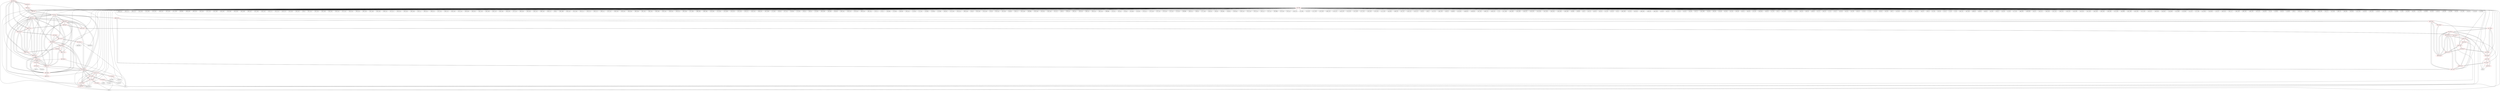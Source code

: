 graph {
	563 [label="(563) R35_T2" color=red]
	564 [label="(564) R52_T1"]
	562 [label="(562) T22_T1"]
	583 [label="(583) T14_T1"]
	584 [label="(584) T15_T1"]
	586 [label="(586) T17_T1"]
	585 [label="(585) T16_T1"]
	599 [label="(599) R35_T1"]
	564 [label="(564) R52_T1" color=red]
	569 [label="(569) D1_T"]
	563 [label="(563) R35_T2"]
	562 [label="(562) T22_T1"]
	565 [label="(565) R58_T1" color=red]
	567 [label="(567) D2_T"]
	574 [label="(574) R40_T2"]
	588 [label="(588) R27_T1"]
	589 [label="(589) R28_T1"]
	590 [label="(590) R29_T1"]
	594 [label="(594) R30_T1"]
	599 [label="(599) R35_T1"]
	566 [label="(566) R57_T1"]
	566 [label="(566) R57_T1" color=red]
	567 [label="(567) D2_T"]
	565 [label="(565) R58_T1"]
	567 [label="(567) D2_T" color=red]
	565 [label="(565) R58_T1"]
	574 [label="(574) R40_T2"]
	588 [label="(588) R27_T1"]
	589 [label="(589) R28_T1"]
	590 [label="(590) R29_T1"]
	594 [label="(594) R30_T1"]
	599 [label="(599) R35_T1"]
	569 [label="(569) D1_T"]
	568 [label="(568) C8_T"]
	566 [label="(566) R57_T1"]
	608 [label="(608) R15_P1"]
	568 [label="(568) C8_T" color=red]
	569 [label="(569) D1_T"]
	567 [label="(567) D2_T"]
	569 [label="(569) D1_T" color=red]
	567 [label="(567) D2_T"]
	568 [label="(568) C8_T"]
	564 [label="(564) R52_T1"]
	570 [label="(570) R36_T2" color=red]
	105 [label="(105) U9"]
	4 [label="(4) TP3"]
	239 [label="(239) J5"]
	174 [label="(174) R57"]
	9 [label="(9) U1"]
	575 [label="(575) T18_T2"]
	571 [label="(571) R37_T2" color=red]
	239 [label="(239) J5"]
	576 [label="(576) T19_T2"]
	572 [label="(572) R38_T2" color=red]
	239 [label="(239) J5"]
	9 [label="(9) U1"]
	577 [label="(577) T20_T2"]
	573 [label="(573) R39_T2" color=red]
	9 [label="(9) U1"]
	212 [label="(212) J4"]
	217 [label="(217) R71"]
	578 [label="(578) T21_T2"]
	574 [label="(574) R40_T2" color=red]
	567 [label="(567) D2_T"]
	565 [label="(565) R58_T1"]
	588 [label="(588) R27_T1"]
	589 [label="(589) R28_T1"]
	590 [label="(590) R29_T1"]
	594 [label="(594) R30_T1"]
	599 [label="(599) R35_T1"]
	577 [label="(577) T20_T2"]
	578 [label="(578) T21_T2"]
	576 [label="(576) T19_T2"]
	562 [label="(562) T22_T1"]
	575 [label="(575) T18_T2"]
	575 [label="(575) T18_T2" color=red]
	577 [label="(577) T20_T2"]
	578 [label="(578) T21_T2"]
	576 [label="(576) T19_T2"]
	574 [label="(574) R40_T2"]
	562 [label="(562) T22_T1"]
	570 [label="(570) R36_T2"]
	576 [label="(576) T19_T2" color=red]
	577 [label="(577) T20_T2"]
	578 [label="(578) T21_T2"]
	574 [label="(574) R40_T2"]
	562 [label="(562) T22_T1"]
	575 [label="(575) T18_T2"]
	571 [label="(571) R37_T2"]
	577 [label="(577) T20_T2" color=red]
	578 [label="(578) T21_T2"]
	576 [label="(576) T19_T2"]
	574 [label="(574) R40_T2"]
	562 [label="(562) T22_T1"]
	575 [label="(575) T18_T2"]
	572 [label="(572) R38_T2"]
	578 [label="(578) T21_T2" color=red]
	577 [label="(577) T20_T2"]
	576 [label="(576) T19_T2"]
	574 [label="(574) R40_T2"]
	562 [label="(562) T22_T1"]
	575 [label="(575) T18_T2"]
	573 [label="(573) R39_T2"]
	579 [label="(579) T10_T1" color=red]
	587 [label="(587) R23_T1"]
	595 [label="(595) R31_T1"]
	588 [label="(588) R27_T1"]
	580 [label="(580) T11_T1" color=red]
	592 [label="(592) R24_T1"]
	596 [label="(596) R32_T1"]
	589 [label="(589) R28_T1"]
	581 [label="(581) T12_T1" color=red]
	597 [label="(597) R33_T1"]
	590 [label="(590) R29_T1"]
	591 [label="(591) R25_T1"]
	582 [label="(582) T13_T1" color=red]
	598 [label="(598) R34_T1"]
	594 [label="(594) R30_T1"]
	593 [label="(593) R26_T1"]
	583 [label="(583) T14_T1" color=red]
	584 [label="(584) T15_T1"]
	586 [label="(586) T17_T1"]
	585 [label="(585) T16_T1"]
	599 [label="(599) R35_T1"]
	563 [label="(563) R35_T2"]
	595 [label="(595) R31_T1"]
	584 [label="(584) T15_T1" color=red]
	583 [label="(583) T14_T1"]
	586 [label="(586) T17_T1"]
	585 [label="(585) T16_T1"]
	599 [label="(599) R35_T1"]
	563 [label="(563) R35_T2"]
	596 [label="(596) R32_T1"]
	585 [label="(585) T16_T1" color=red]
	583 [label="(583) T14_T1"]
	584 [label="(584) T15_T1"]
	586 [label="(586) T17_T1"]
	599 [label="(599) R35_T1"]
	563 [label="(563) R35_T2"]
	597 [label="(597) R33_T1"]
	586 [label="(586) T17_T1" color=red]
	583 [label="(583) T14_T1"]
	584 [label="(584) T15_T1"]
	585 [label="(585) T16_T1"]
	599 [label="(599) R35_T1"]
	563 [label="(563) R35_T2"]
	598 [label="(598) R34_T1"]
	587 [label="(587) R23_T1" color=red]
	158 [label="(158) L3"]
	105 [label="(105) U9"]
	163 [label="(163) C94"]
	579 [label="(579) T10_T1"]
	588 [label="(588) R27_T1" color=red]
	567 [label="(567) D2_T"]
	565 [label="(565) R58_T1"]
	574 [label="(574) R40_T2"]
	589 [label="(589) R28_T1"]
	590 [label="(590) R29_T1"]
	594 [label="(594) R30_T1"]
	599 [label="(599) R35_T1"]
	595 [label="(595) R31_T1"]
	579 [label="(579) T10_T1"]
	589 [label="(589) R28_T1" color=red]
	567 [label="(567) D2_T"]
	565 [label="(565) R58_T1"]
	574 [label="(574) R40_T2"]
	588 [label="(588) R27_T1"]
	590 [label="(590) R29_T1"]
	594 [label="(594) R30_T1"]
	599 [label="(599) R35_T1"]
	596 [label="(596) R32_T1"]
	580 [label="(580) T11_T1"]
	590 [label="(590) R29_T1" color=red]
	567 [label="(567) D2_T"]
	565 [label="(565) R58_T1"]
	574 [label="(574) R40_T2"]
	588 [label="(588) R27_T1"]
	589 [label="(589) R28_T1"]
	594 [label="(594) R30_T1"]
	599 [label="(599) R35_T1"]
	597 [label="(597) R33_T1"]
	581 [label="(581) T12_T1"]
	591 [label="(591) R25_T1" color=red]
	9 [label="(9) U1"]
	345 [label="(345) R121"]
	356 [label="(356) U35"]
	581 [label="(581) T12_T1"]
	592 [label="(592) R24_T1" color=red]
	239 [label="(239) J5"]
	9 [label="(9) U1"]
	580 [label="(580) T11_T1"]
	593 [label="(593) R26_T1" color=red]
	239 [label="(239) J5"]
	9 [label="(9) U1"]
	582 [label="(582) T13_T1"]
	594 [label="(594) R30_T1" color=red]
	567 [label="(567) D2_T"]
	565 [label="(565) R58_T1"]
	574 [label="(574) R40_T2"]
	588 [label="(588) R27_T1"]
	589 [label="(589) R28_T1"]
	590 [label="(590) R29_T1"]
	599 [label="(599) R35_T1"]
	582 [label="(582) T13_T1"]
	598 [label="(598) R34_T1"]
	595 [label="(595) R31_T1" color=red]
	588 [label="(588) R27_T1"]
	579 [label="(579) T10_T1"]
	583 [label="(583) T14_T1"]
	596 [label="(596) R32_T1" color=red]
	584 [label="(584) T15_T1"]
	580 [label="(580) T11_T1"]
	589 [label="(589) R28_T1"]
	597 [label="(597) R33_T1" color=red]
	585 [label="(585) T16_T1"]
	590 [label="(590) R29_T1"]
	581 [label="(581) T12_T1"]
	598 [label="(598) R34_T1" color=red]
	586 [label="(586) T17_T1"]
	582 [label="(582) T13_T1"]
	594 [label="(594) R30_T1"]
	599 [label="(599) R35_T1" color=red]
	567 [label="(567) D2_T"]
	565 [label="(565) R58_T1"]
	574 [label="(574) R40_T2"]
	588 [label="(588) R27_T1"]
	589 [label="(589) R28_T1"]
	590 [label="(590) R29_T1"]
	594 [label="(594) R30_T1"]
	583 [label="(583) T14_T1"]
	584 [label="(584) T15_T1"]
	586 [label="(586) T17_T1"]
	585 [label="(585) T16_T1"]
	563 [label="(563) R35_T2"]
	600 [label="(600) T3_P1" color=red]
	604 [label="(604) R14_P1"]
	605 [label="(605) T6_P1"]
	603 [label="(603) R13_P1"]
	602 [label="(602) R12_P1"]
	601 [label="(601) T2_P1"]
	601 [label="(601) T2_P1" color=red]
	603 [label="(603) R13_P1"]
	600 [label="(600) T3_P1"]
	602 [label="(602) R12_P1"]
	607 [label="(607) T5_P1"]
	608 [label="(608) R15_P1"]
	602 [label="(602) R12_P1" color=red]
	613 [label="(613) R21_P1"]
	609 [label="(609) R16_P1"]
	606 [label="(606) R17_P1"]
	603 [label="(603) R13_P1"]
	600 [label="(600) T3_P1"]
	601 [label="(601) T2_P1"]
	603 [label="(603) R13_P1" color=red]
	617 [label="(617) T4_P1"]
	600 [label="(600) T3_P1"]
	602 [label="(602) R12_P1"]
	601 [label="(601) T2_P1"]
	604 [label="(604) R14_P1" color=red]
	9 [label="(9) U1"]
	600 [label="(600) T3_P1"]
	605 [label="(605) T6_P1"]
	605 [label="(605) T6_P1" color=red]
	604 [label="(604) R14_P1"]
	600 [label="(600) T3_P1"]
	614 [label="(614) R22_P1"]
	606 [label="(606) R17_P1"]
	606 [label="(606) R17_P1" color=red]
	613 [label="(613) R21_P1"]
	609 [label="(609) R16_P1"]
	602 [label="(602) R12_P1"]
	614 [label="(614) R22_P1"]
	605 [label="(605) T6_P1"]
	607 [label="(607) T5_P1" color=red]
	601 [label="(601) T2_P1"]
	608 [label="(608) R15_P1"]
	609 [label="(609) R16_P1"]
	610 [label="(610) R20_P1"]
	608 [label="(608) R15_P1" color=red]
	567 [label="(567) D2_T"]
	601 [label="(601) T2_P1"]
	607 [label="(607) T5_P1"]
	609 [label="(609) R16_P1" color=red]
	613 [label="(613) R21_P1"]
	602 [label="(602) R12_P1"]
	606 [label="(606) R17_P1"]
	607 [label="(607) T5_P1"]
	610 [label="(610) R20_P1"]
	610 [label="(610) R20_P1" color=red]
	611 [label="(611) T8_P1"]
	609 [label="(609) R16_P1"]
	607 [label="(607) T5_P1"]
	611 [label="(611) T8_P1" color=red]
	612 [label="(612) T9_P1"]
	613 [label="(613) R21_P1"]
	615 [label="(615) R19_P1"]
	610 [label="(610) R20_P1"]
	612 [label="(612) T9_P1" color=red]
	614 [label="(614) R22_P1"]
	613 [label="(613) R21_P1"]
	611 [label="(611) T8_P1"]
	615 [label="(615) R19_P1"]
	613 [label="(613) R21_P1" color=red]
	609 [label="(609) R16_P1"]
	602 [label="(602) R12_P1"]
	606 [label="(606) R17_P1"]
	612 [label="(612) T9_P1"]
	611 [label="(611) T8_P1"]
	615 [label="(615) R19_P1"]
	614 [label="(614) R22_P1" color=red]
	612 [label="(612) T9_P1"]
	605 [label="(605) T6_P1"]
	606 [label="(606) R17_P1"]
	615 [label="(615) R19_P1" color=red]
	612 [label="(612) T9_P1"]
	613 [label="(613) R21_P1"]
	611 [label="(611) T8_P1"]
	616 [label="(616) T7_P1"]
	616 [label="(616) T7_P1" color=red]
	618 [label="(618) R1_P1"]
	617 [label="(617) T4_P1"]
	8 [label="(8) U3"]
	615 [label="(615) R19_P1"]
	617 [label="(617) T4_P1" color=red]
	603 [label="(603) R13_P1"]
	618 [label="(618) R1_P1"]
	616 [label="(616) T7_P1"]
	8 [label="(8) U3"]
	618 [label="(618) R1_P1" color=red]
	617 [label="(617) T4_P1"]
	616 [label="(616) T7_P1"]
	8 [label="(8) U3"]
	619 [label="(619) GND" color=red]
	396 [label="(396) C223"]
	395 [label="(395) C174"]
	394 [label="(394) C170"]
	414 [label="(414) C164"]
	412 [label="(412) C200"]
	413 [label="(413) C201"]
	406 [label="(406) C181"]
	407 [label="(407) C185"]
	411 [label="(411) C196"]
	209 [label="(209) R65"]
	408 [label="(408) C189"]
	409 [label="(409) C193"]
	410 [label="(410) C192"]
	417 [label="(417) C176"]
	415 [label="(415) C168"]
	433 [label="(433) C182"]
	204 [label="(204) C269"]
	434 [label="(434) C186"]
	435 [label="(435) C188"]
	436 [label="(436) C197"]
	437 [label="(437) C204"]
	432 [label="(432) C125"]
	416 [label="(416) C172"]
	431 [label="(431) C123"]
	418 [label="(418) C179"]
	419 [label="(419) C183"]
	420 [label="(420) C187"]
	195 [label="(195) J3"]
	421 [label="(421) C191"]
	422 [label="(422) C195"]
	423 [label="(423) C198"]
	424 [label="(424) C202"]
	403 [label="(403) C232"]
	397 [label="(397) C225"]
	404 [label="(404) C234"]
	399 [label="(399) C224"]
	400 [label="(400) C226"]
	401 [label="(401) C228"]
	402 [label="(402) C230"]
	398 [label="(398) C222"]
	427 [label="(427) C217"]
	428 [label="(428) C219"]
	429 [label="(429) C235"]
	430 [label="(430) C236"]
	202 [label="(202) U11"]
	383 [label="(383) C231"]
	208 [label="(208) C275"]
	207 [label="(207) C274"]
	206 [label="(206) C273"]
	405 [label="(405) C220"]
	447 [label="(447) C124"]
	439 [label="(439) C206"]
	440 [label="(440) C207"]
	441 [label="(441) C156"]
	442 [label="(442) C169"]
	443 [label="(443) C178"]
	444 [label="(444) C184"]
	445 [label="(445) C190"]
	197 [label="(197) C110"]
	446 [label="(446) C194"]
	196 [label="(196) C109"]
	455 [label="(455) C122"]
	448 [label="(448) C126"]
	449 [label="(449) C127"]
	194 [label="(194) J2"]
	465 [label="(465) C288"]
	450 [label="(450) C155"]
	451 [label="(451) C160"]
	452 [label="(452) C171"]
	453 [label="(453) C173"]
	454 [label="(454) C175"]
	198 [label="(198) C111"]
	457 [label="(457) C227"]
	458 [label="(458) C229"]
	459 [label="(459) C233"]
	464 [label="(464) C264"]
	460 [label="(460) C246"]
	461 [label="(461) C247"]
	462 [label="(462) C252"]
	463 [label="(463) C260"]
	392 [label="(392) C162"]
	438 [label="(438) C205"]
	426 [label="(426) C215"]
	393 [label="(393) C166"]
	471 [label="(471) C282"]
	468 [label="(468) C285"]
	469 [label="(469) C284"]
	470 [label="(470) C283"]
	472 [label="(472) C281"]
	473 [label="(473) C280"]
	474 [label="(474) C279"]
	475 [label="(475) C278"]
	476 [label="(476) C277"]
	425 [label="(425) C213"]
	466 [label="(466) C287"]
	467 [label="(467) C286"]
	9 [label="(9) U1"]
	172 [label="(172) C82"]
	106 [label="(106) U8"]
	107 [label="(107) U10"]
	181 [label="(181) R50"]
	173 [label="(173) C83"]
	105 [label="(105) U9"]
	104 [label="(104) U5"]
	108 [label="(108) U4"]
	170 [label="(170) C80"]
	382 [label="(382) C208"]
	166 [label="(166) C98"]
	168 [label="(168) C99"]
	169 [label="(169) C102"]
	203 [label="(203) C270"]
	379 [label="(379) C216"]
	380 [label="(380) C218"]
	381 [label="(381) C221"]
	178 [label="(178) C71"]
	179 [label="(179) U7"]
	162 [label="(162) R58"]
	176 [label="(176) C69"]
	148 [label="(148) C88"]
	149 [label="(149) C101"]
	151 [label="(151) R52"]
	171 [label="(171) C81"]
	153 [label="(153) R61"]
	155 [label="(155) R54"]
	157 [label="(157) R63"]
	146 [label="(146) C87"]
	147 [label="(147) C100"]
	325 [label="(325) C147"]
	306 [label="(306) C138"]
	241 [label="(241) J6"]
	324 [label="(324) C146"]
	314 [label="(314) C139"]
	237 [label="(237) J8"]
	310 [label="(310) C141"]
	301 [label="(301) U28"]
	242 [label="(242) JP3"]
	234 [label="(234) U17"]
	322 [label="(322) C148"]
	238 [label="(238) FB4"]
	323 [label="(323) C149"]
	319 [label="(319) U26"]
	318 [label="(318) C140"]
	321 [label="(321) U27"]
	239 [label="(239) J5"]
	240 [label="(240) X1"]
	299 [label="(299) U30"]
	300 [label="(300) U31"]
	295 [label="(295) U29"]
	296 [label="(296) U23"]
	284 [label="(284) C132"]
	285 [label="(285) C133"]
	288 [label="(288) R98"]
	274 [label="(274) U21"]
	287 [label="(287) Q2"]
	279 [label="(279) J10"]
	252 [label="(252) DS6"]
	251 [label="(251) DS5"]
	278 [label="(278) C137"]
	275 [label="(275) C134"]
	257 [label="(257) U18"]
	276 [label="(276) C135"]
	272 [label="(272) U22"]
	273 [label="(273) U20"]
	249 [label="(249) R88"]
	248 [label="(248) C131"]
	283 [label="(283) D5"]
	277 [label="(277) C136"]
	256 [label="(256) SW1"]
	282 [label="(282) D4"]
	359 [label="(359) FB5"]
	228 [label="(228) R75"]
	353 [label="(353) R125"]
	230 [label="(230) C116"]
	231 [label="(231) C118"]
	232 [label="(232) C114"]
	233 [label="(233) C117"]
	227 [label="(227) U13"]
	212 [label="(212) J4"]
	355 [label="(355) FB6"]
	356 [label="(356) U35"]
	357 [label="(357) U36"]
	210 [label="(210) U12"]
	229 [label="(229) C115"]
	211 [label="(211) BT1"]
	372 [label="(372) U32"]
	271 [label="(271) C130"]
	270 [label="(270) C128"]
	269 [label="(269) C119"]
	376 [label="(376) C157"]
	263 [label="(263) C129"]
	374 [label="(374) C150"]
	375 [label="(375) C158"]
	377 [label="(377) C121"]
	378 [label="(378) C120"]
	370 [label="(370) C153"]
	371 [label="(371) C154"]
	262 [label="(262) DS3"]
	366 [label="(366) U34"]
	337 [label="(337) U37"]
	226 [label="(226) C113"]
	225 [label="(225) C112"]
	223 [label="(223) D1"]
	350 [label="(350) J7"]
	221 [label="(221) U14"]
	340 [label="(340) C159"]
	342 [label="(342) J13"]
	346 [label="(346) JP4"]
	347 [label="(347) R122"]
	348 [label="(348) R123"]
	349 [label="(349) R124"]
	367 [label="(367) U33"]
	368 [label="(368) C151"]
	369 [label="(369) C152"]
	8 [label="(8) U3"]
	7 [label="(7) U2"]
	527 [label="(527) C248"]
	536 [label="(536) C265"]
	535 [label="(535) C258"]
	534 [label="(534) C257"]
	533 [label="(533) C255"]
	532 [label="(532) C254"]
	531 [label="(531) C253"]
	530 [label="(530) C251"]
	529 [label="(529) C250"]
	528 [label="(528) C249"]
	39 [label="(39) R30"]
	38 [label="(38) R29"]
	54 [label="(54) C2"]
	50 [label="(50) C13"]
	46 [label="(46) C32"]
	49 [label="(49) C10"]
	51 [label="(51) C16"]
	45 [label="(45) C29"]
	55 [label="(55) C5"]
	509 [label="(509) C256"]
	52 [label="(52) C19"]
	503 [label="(503) U42"]
	508 [label="(508) C261"]
	496 [label="(496) U43"]
	494 [label="(494) C244"]
	44 [label="(44) C49"]
	48 [label="(48) C52"]
	47 [label="(47) C28"]
	75 [label="(75) C15"]
	53 [label="(53) C22"]
	59 [label="(59) C60"]
	65 [label="(65) C11"]
	553 [label="(553) C266"]
	58 [label="(58) C59"]
	89 [label="(89) C36"]
	93 [label="(93) C48"]
	92 [label="(92) C45"]
	91 [label="(91) C42"]
	90 [label="(90) C39"]
	94 [label="(94) C51"]
	88 [label="(88) C33"]
	87 [label="(87) C30"]
	550 [label="(550) R152"]
	86 [label="(86) C53"]
	57 [label="(57) C25"]
	56 [label="(56) C1"]
	551 [label="(551) U49"]
	70 [label="(70) C26"]
	559 [label="(559) Q4"]
	69 [label="(69) C23"]
	68 [label="(68) C20"]
	558 [label="(558) Q3"]
	67 [label="(67) C17"]
	66 [label="(66) C14"]
	71 [label="(71) C3"]
	79 [label="(79) C27"]
	83 [label="(83) C44"]
	82 [label="(82) C41"]
	81 [label="(81) C38"]
	80 [label="(80) C35"]
	78 [label="(78) C24"]
	77 [label="(77) C21"]
	76 [label="(76) C18"]
	96 [label="(96) C61"]
	85 [label="(85) C50"]
	99 [label="(99) C7"]
	103 [label="(103) C58"]
	102 [label="(102) C57"]
	101 [label="(101) C34"]
	100 [label="(100) C31"]
	84 [label="(84) C47"]
	98 [label="(98) C4"]
	97 [label="(97) C62"]
	95 [label="(95) C54"]
	74 [label="(74) C12"]
	73 [label="(73) C9"]
	72 [label="(72) C6"]
	481 [label="(481) U41"]
	487 [label="(487) U46"]
	486 [label="(486) J18"]
	485 [label="(485) D8"]
	484 [label="(484) J16"]
	43 [label="(43) C46"]
	478 [label="(478) J17"]
	42 [label="(42) C43"]
	41 [label="(41) C40"]
	477 [label="(477) U45"]
	488 [label="(488) SW3"]
	490 [label="(490) R138"]
	40 [label="(40) C37"]
	545 [label="(545) C211"]
	549 [label="(549) C245"]
	547 [label="(547) C212"]
	546 [label="(546) C214"]
	544 [label="(544) C210"]
	543 [label="(543) C209"]
	542 [label="(542) C241"]
	541 [label="(541) C242"]
	540 [label="(540) C259"]
	539 [label="(539) C243"]
	538 [label="(538) C263"]
	537 [label="(537) C262"]
	493 [label="(493) FB9"]
	491 [label="(491) C238"]
	502 [label="(502) C240"]
	501 [label="(501) C239"]
	500 [label="(500) C237"]
	499 [label="(499) R136"]
	520 [label="(520) R147"]
	519 [label="(519) R146"]
	521 [label="(521) R148"]
	513 [label="(513) R144"]
	512 [label="(512) U47"]
	517 [label="(517) U48"]
	515 [label="(515) R141"]
	516 [label="(516) R142"]
	125 [label="(125) C67"]
	390 [label="(390) C161"]
	391 [label="(391) C177"]
	384 [label="(384) C199"]
	389 [label="(389) C165"]
	386 [label="(386) C163"]
	387 [label="(387) C167"]
	184 [label="(184) C93"]
	61 [label="(61) C8"]
	118 [label="(118) R42"]
	60 [label="(60) C55"]
	120 [label="(120) R45"]
	193 [label="(193) J1"]
	186 [label="(186) C276"]
	385 [label="(385) C203"]
	122 [label="(122) R40"]
	388 [label="(388) C180"]
	191 [label="(191) C77"]
	187 [label="(187) C96"]
	188 [label="(188) C70"]
	189 [label="(189) C68"]
	190 [label="(190) C90"]
	141 [label="(141) C104"]
	140 [label="(140) C92"]
	139 [label="(139) C103"]
	129 [label="(129) C65"]
	132 [label="(132) C79"]
	131 [label="(131) C78"]
	12 [label="(12) R28"]
	11 [label="(11) R2"]
	130 [label="(130) C66"]
	63 [label="(63) C63"]
	111 [label="(111) C76"]
	109 [label="(109) R59"]
	62 [label="(62) C56"]
	138 [label="(138) C91"]
	134 [label="(134) C86"]
	133 [label="(133) R46"]
	64 [label="(64) C64"]
	137 [label="(137) C85"]
	136 [label="(136) C97"]
	135 [label="(135) C84"]
	113 [label="(113) R34"]
	579 [label="(579) T10_T1"]
	580 [label="(580) T11_T1"]
	581 [label="(581) T12_T1"]
	582 [label="(582) T13_T1"]
	577 [label="(577) T20_T2"]
	583 [label="(583) T14_T1"]
	584 [label="(584) T15_T1"]
	575 [label="(575) T18_T2"]
	578 [label="(578) T21_T2"]
	576 [label="(576) T19_T2"]
	568 [label="(568) C8_T"]
	585 [label="(585) T16_T1"]
	586 [label="(586) T17_T1"]
	567 [label="(567) D2_T"]
	562 [label="(562) T22_T1"]
	566 [label="(566) R57_T1"]
	600 [label="(600) T3_P1"]
	617 [label="(617) T4_P1"]
	616 [label="(616) T7_P1"]
	607 [label="(607) T5_P1"]
	612 [label="(612) T9_P1"]
	611 [label="(611) T8_P1"]
	605 [label="(605) T6_P1"]
	601 [label="(601) T2_P1"]
	563 -- 564
	563 -- 562
	563 -- 583
	563 -- 584
	563 -- 586
	563 -- 585
	563 -- 599
	564 -- 569
	564 -- 563
	564 -- 562
	565 -- 567
	565 -- 574
	565 -- 588
	565 -- 589
	565 -- 590
	565 -- 594
	565 -- 599
	565 -- 566
	566 -- 567
	566 -- 565
	567 -- 565
	567 -- 574
	567 -- 588
	567 -- 589
	567 -- 590
	567 -- 594
	567 -- 599
	567 -- 569
	567 -- 568
	567 -- 566
	567 -- 608
	568 -- 569
	568 -- 567
	569 -- 567
	569 -- 568
	569 -- 564
	570 -- 105
	570 -- 4
	570 -- 239
	570 -- 174
	570 -- 9
	570 -- 575
	571 -- 239
	571 -- 576
	572 -- 239
	572 -- 9
	572 -- 577
	573 -- 9
	573 -- 212
	573 -- 217
	573 -- 578
	574 -- 567
	574 -- 565
	574 -- 588
	574 -- 589
	574 -- 590
	574 -- 594
	574 -- 599
	574 -- 577
	574 -- 578
	574 -- 576
	574 -- 562
	574 -- 575
	575 -- 577
	575 -- 578
	575 -- 576
	575 -- 574
	575 -- 562
	575 -- 570
	576 -- 577
	576 -- 578
	576 -- 574
	576 -- 562
	576 -- 575
	576 -- 571
	577 -- 578
	577 -- 576
	577 -- 574
	577 -- 562
	577 -- 575
	577 -- 572
	578 -- 577
	578 -- 576
	578 -- 574
	578 -- 562
	578 -- 575
	578 -- 573
	579 -- 587
	579 -- 595
	579 -- 588
	580 -- 592
	580 -- 596
	580 -- 589
	581 -- 597
	581 -- 590
	581 -- 591
	582 -- 598
	582 -- 594
	582 -- 593
	583 -- 584
	583 -- 586
	583 -- 585
	583 -- 599
	583 -- 563
	583 -- 595
	584 -- 583
	584 -- 586
	584 -- 585
	584 -- 599
	584 -- 563
	584 -- 596
	585 -- 583
	585 -- 584
	585 -- 586
	585 -- 599
	585 -- 563
	585 -- 597
	586 -- 583
	586 -- 584
	586 -- 585
	586 -- 599
	586 -- 563
	586 -- 598
	587 -- 158
	587 -- 105
	587 -- 163
	587 -- 579
	588 -- 567
	588 -- 565
	588 -- 574
	588 -- 589
	588 -- 590
	588 -- 594
	588 -- 599
	588 -- 595
	588 -- 579
	589 -- 567
	589 -- 565
	589 -- 574
	589 -- 588
	589 -- 590
	589 -- 594
	589 -- 599
	589 -- 596
	589 -- 580
	590 -- 567
	590 -- 565
	590 -- 574
	590 -- 588
	590 -- 589
	590 -- 594
	590 -- 599
	590 -- 597
	590 -- 581
	591 -- 9
	591 -- 345
	591 -- 356
	591 -- 581
	592 -- 239
	592 -- 9
	592 -- 580
	593 -- 239
	593 -- 9
	593 -- 582
	594 -- 567
	594 -- 565
	594 -- 574
	594 -- 588
	594 -- 589
	594 -- 590
	594 -- 599
	594 -- 582
	594 -- 598
	595 -- 588
	595 -- 579
	595 -- 583
	596 -- 584
	596 -- 580
	596 -- 589
	597 -- 585
	597 -- 590
	597 -- 581
	598 -- 586
	598 -- 582
	598 -- 594
	599 -- 567
	599 -- 565
	599 -- 574
	599 -- 588
	599 -- 589
	599 -- 590
	599 -- 594
	599 -- 583
	599 -- 584
	599 -- 586
	599 -- 585
	599 -- 563
	600 -- 604
	600 -- 605
	600 -- 603
	600 -- 602
	600 -- 601
	601 -- 603
	601 -- 600
	601 -- 602
	601 -- 607
	601 -- 608
	602 -- 613
	602 -- 609
	602 -- 606
	602 -- 603
	602 -- 600
	602 -- 601
	603 -- 617
	603 -- 600
	603 -- 602
	603 -- 601
	604 -- 9
	604 -- 600
	604 -- 605
	605 -- 604
	605 -- 600
	605 -- 614
	605 -- 606
	606 -- 613
	606 -- 609
	606 -- 602
	606 -- 614
	606 -- 605
	607 -- 601
	607 -- 608
	607 -- 609
	607 -- 610
	608 -- 567
	608 -- 601
	608 -- 607
	609 -- 613
	609 -- 602
	609 -- 606
	609 -- 607
	609 -- 610
	610 -- 611
	610 -- 609
	610 -- 607
	611 -- 612
	611 -- 613
	611 -- 615
	611 -- 610
	612 -- 614
	612 -- 613
	612 -- 611
	612 -- 615
	613 -- 609
	613 -- 602
	613 -- 606
	613 -- 612
	613 -- 611
	613 -- 615
	614 -- 612
	614 -- 605
	614 -- 606
	615 -- 612
	615 -- 613
	615 -- 611
	615 -- 616
	616 -- 618
	616 -- 617
	616 -- 8
	616 -- 615
	617 -- 603
	617 -- 618
	617 -- 616
	617 -- 8
	618 -- 617
	618 -- 616
	618 -- 8
	619 -- 396
	619 -- 395
	619 -- 394
	619 -- 414
	619 -- 412
	619 -- 413
	619 -- 406
	619 -- 407
	619 -- 411
	619 -- 209
	619 -- 408
	619 -- 409
	619 -- 410
	619 -- 417
	619 -- 415
	619 -- 433
	619 -- 204
	619 -- 434
	619 -- 435
	619 -- 436
	619 -- 437
	619 -- 432
	619 -- 416
	619 -- 431
	619 -- 418
	619 -- 419
	619 -- 420
	619 -- 195
	619 -- 421
	619 -- 422
	619 -- 423
	619 -- 424
	619 -- 403
	619 -- 397
	619 -- 404
	619 -- 399
	619 -- 400
	619 -- 401
	619 -- 402
	619 -- 398
	619 -- 427
	619 -- 428
	619 -- 429
	619 -- 430
	619 -- 202
	619 -- 383
	619 -- 208
	619 -- 207
	619 -- 206
	619 -- 405
	619 -- 447
	619 -- 439
	619 -- 440
	619 -- 441
	619 -- 442
	619 -- 443
	619 -- 444
	619 -- 445
	619 -- 197
	619 -- 446
	619 -- 196
	619 -- 455
	619 -- 448
	619 -- 449
	619 -- 194
	619 -- 465
	619 -- 450
	619 -- 451
	619 -- 452
	619 -- 453
	619 -- 454
	619 -- 198
	619 -- 457
	619 -- 458
	619 -- 459
	619 -- 464
	619 -- 460
	619 -- 461
	619 -- 462
	619 -- 463
	619 -- 392
	619 -- 438
	619 -- 426
	619 -- 393
	619 -- 471
	619 -- 468
	619 -- 469
	619 -- 470
	619 -- 472
	619 -- 473
	619 -- 474
	619 -- 475
	619 -- 476
	619 -- 425
	619 -- 466
	619 -- 467
	619 -- 9
	619 -- 172
	619 -- 106
	619 -- 107
	619 -- 181
	619 -- 173
	619 -- 105
	619 -- 104
	619 -- 108
	619 -- 170
	619 -- 382
	619 -- 166
	619 -- 168
	619 -- 169
	619 -- 203
	619 -- 379
	619 -- 380
	619 -- 381
	619 -- 178
	619 -- 179
	619 -- 162
	619 -- 176
	619 -- 148
	619 -- 149
	619 -- 151
	619 -- 171
	619 -- 153
	619 -- 155
	619 -- 157
	619 -- 146
	619 -- 147
	619 -- 325
	619 -- 306
	619 -- 241
	619 -- 324
	619 -- 314
	619 -- 237
	619 -- 310
	619 -- 301
	619 -- 242
	619 -- 234
	619 -- 322
	619 -- 238
	619 -- 323
	619 -- 319
	619 -- 318
	619 -- 321
	619 -- 239
	619 -- 240
	619 -- 299
	619 -- 300
	619 -- 295
	619 -- 296
	619 -- 284
	619 -- 285
	619 -- 288
	619 -- 274
	619 -- 287
	619 -- 279
	619 -- 252
	619 -- 251
	619 -- 278
	619 -- 275
	619 -- 257
	619 -- 276
	619 -- 272
	619 -- 273
	619 -- 249
	619 -- 248
	619 -- 283
	619 -- 277
	619 -- 256
	619 -- 282
	619 -- 359
	619 -- 228
	619 -- 353
	619 -- 230
	619 -- 231
	619 -- 232
	619 -- 233
	619 -- 227
	619 -- 212
	619 -- 355
	619 -- 356
	619 -- 357
	619 -- 210
	619 -- 229
	619 -- 211
	619 -- 372
	619 -- 271
	619 -- 270
	619 -- 269
	619 -- 376
	619 -- 263
	619 -- 374
	619 -- 375
	619 -- 377
	619 -- 378
	619 -- 370
	619 -- 371
	619 -- 262
	619 -- 366
	619 -- 337
	619 -- 226
	619 -- 225
	619 -- 223
	619 -- 350
	619 -- 221
	619 -- 340
	619 -- 342
	619 -- 346
	619 -- 347
	619 -- 348
	619 -- 349
	619 -- 367
	619 -- 368
	619 -- 369
	619 -- 8
	619 -- 7
	619 -- 527
	619 -- 536
	619 -- 535
	619 -- 534
	619 -- 533
	619 -- 532
	619 -- 531
	619 -- 530
	619 -- 529
	619 -- 528
	619 -- 39
	619 -- 38
	619 -- 54
	619 -- 50
	619 -- 46
	619 -- 49
	619 -- 51
	619 -- 45
	619 -- 55
	619 -- 509
	619 -- 52
	619 -- 503
	619 -- 508
	619 -- 496
	619 -- 494
	619 -- 44
	619 -- 48
	619 -- 47
	619 -- 75
	619 -- 53
	619 -- 59
	619 -- 65
	619 -- 553
	619 -- 58
	619 -- 89
	619 -- 93
	619 -- 92
	619 -- 91
	619 -- 90
	619 -- 94
	619 -- 88
	619 -- 87
	619 -- 550
	619 -- 86
	619 -- 57
	619 -- 56
	619 -- 551
	619 -- 70
	619 -- 559
	619 -- 69
	619 -- 68
	619 -- 558
	619 -- 67
	619 -- 66
	619 -- 71
	619 -- 79
	619 -- 83
	619 -- 82
	619 -- 81
	619 -- 80
	619 -- 78
	619 -- 77
	619 -- 76
	619 -- 96
	619 -- 85
	619 -- 99
	619 -- 103
	619 -- 102
	619 -- 101
	619 -- 100
	619 -- 84
	619 -- 98
	619 -- 97
	619 -- 95
	619 -- 74
	619 -- 73
	619 -- 72
	619 -- 481
	619 -- 487
	619 -- 486
	619 -- 485
	619 -- 484
	619 -- 43
	619 -- 478
	619 -- 42
	619 -- 41
	619 -- 477
	619 -- 488
	619 -- 490
	619 -- 40
	619 -- 545
	619 -- 549
	619 -- 547
	619 -- 546
	619 -- 544
	619 -- 543
	619 -- 542
	619 -- 541
	619 -- 540
	619 -- 539
	619 -- 538
	619 -- 537
	619 -- 493
	619 -- 491
	619 -- 502
	619 -- 501
	619 -- 500
	619 -- 499
	619 -- 520
	619 -- 519
	619 -- 521
	619 -- 513
	619 -- 512
	619 -- 517
	619 -- 515
	619 -- 516
	619 -- 125
	619 -- 390
	619 -- 391
	619 -- 384
	619 -- 389
	619 -- 386
	619 -- 387
	619 -- 184
	619 -- 61
	619 -- 118
	619 -- 60
	619 -- 120
	619 -- 193
	619 -- 186
	619 -- 385
	619 -- 122
	619 -- 388
	619 -- 191
	619 -- 187
	619 -- 188
	619 -- 189
	619 -- 190
	619 -- 141
	619 -- 140
	619 -- 139
	619 -- 129
	619 -- 132
	619 -- 131
	619 -- 12
	619 -- 11
	619 -- 130
	619 -- 63
	619 -- 111
	619 -- 109
	619 -- 62
	619 -- 138
	619 -- 134
	619 -- 133
	619 -- 64
	619 -- 137
	619 -- 136
	619 -- 135
	619 -- 113
	619 -- 579
	619 -- 580
	619 -- 581
	619 -- 582
	619 -- 577
	619 -- 583
	619 -- 584
	619 -- 575
	619 -- 578
	619 -- 576
	619 -- 568
	619 -- 585
	619 -- 586
	619 -- 567
	619 -- 562
	619 -- 566
	619 -- 600
	619 -- 617
	619 -- 616
	619 -- 607
	619 -- 612
	619 -- 611
	619 -- 605
	619 -- 601
}